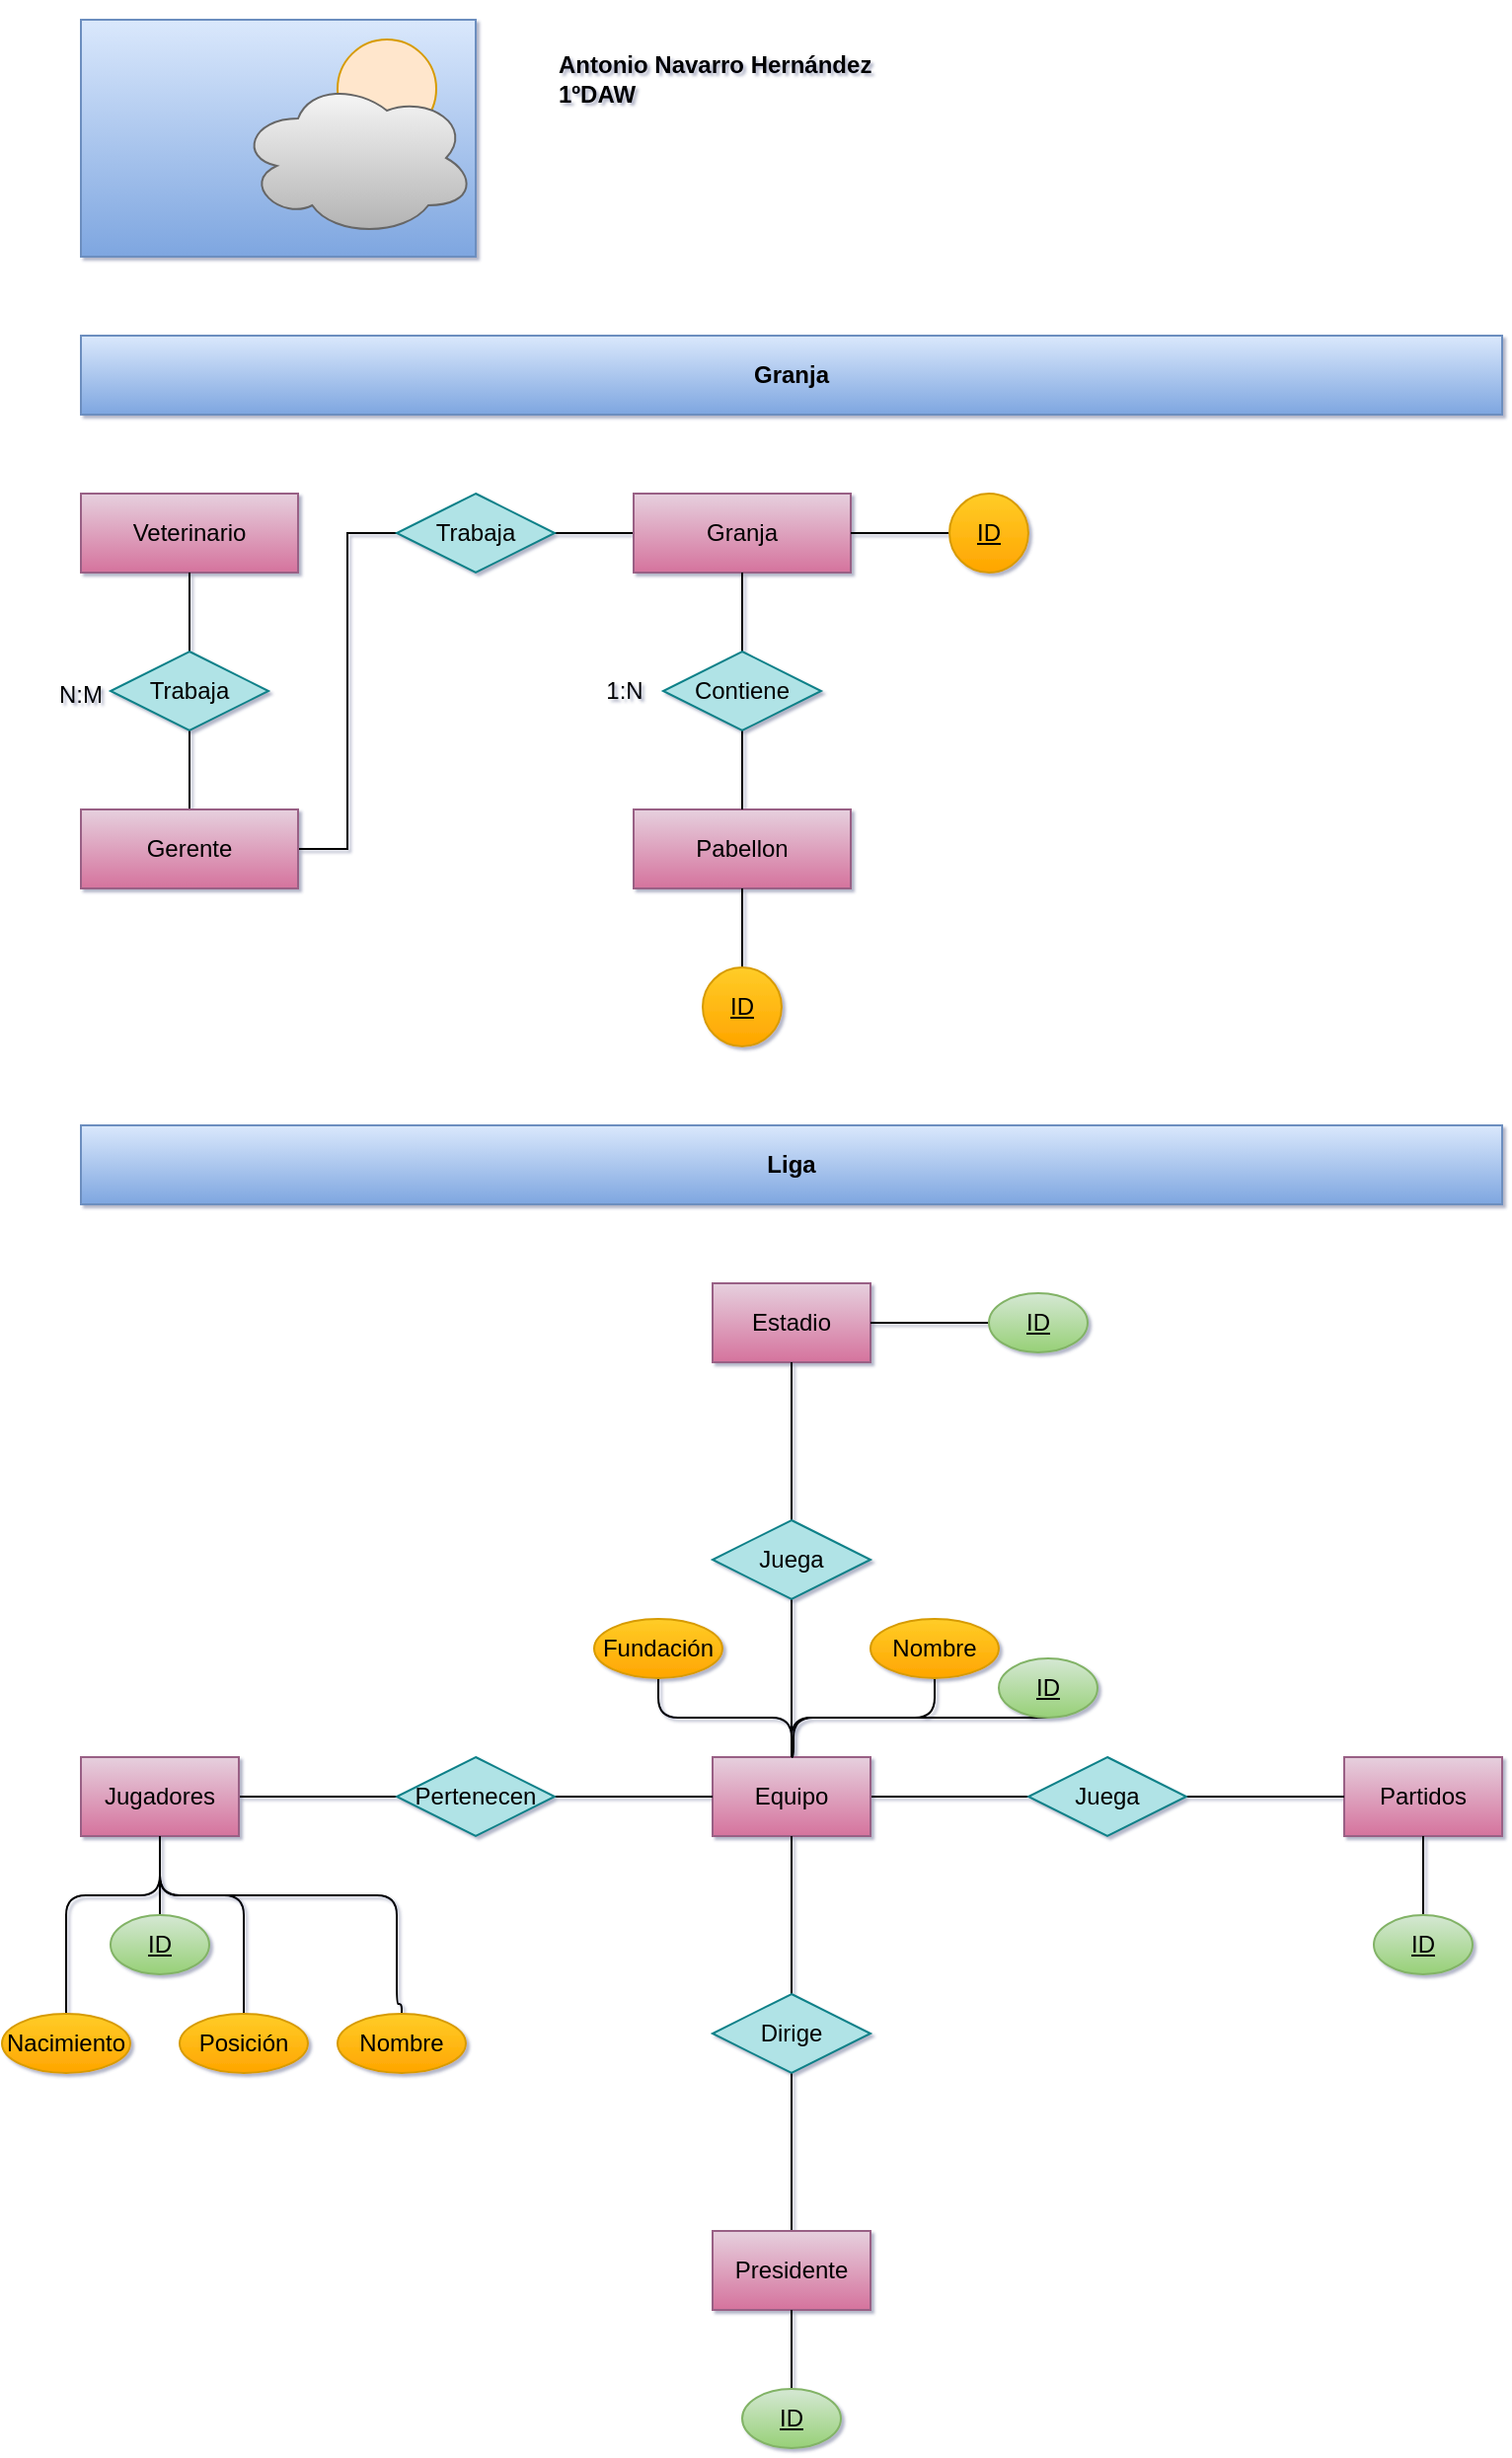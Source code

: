 <mxfile version="24.7.16">
  <diagram name="Página-1" id="0Pppa9BKXvAuz8G_iARb">
    <mxGraphModel dx="1434" dy="750" grid="1" gridSize="10" guides="1" tooltips="1" connect="1" arrows="1" fold="1" page="1" pageScale="1" pageWidth="827" pageHeight="1169" background="none" math="0" shadow="1">
      <root>
        <mxCell id="0" />
        <mxCell id="1" parent="0" />
        <mxCell id="WUPRvrQrmbS5LBofiHhi-1" value="" style="rounded=0;whiteSpace=wrap;html=1;fillColor=#dae8fc;gradientColor=#7ea6e0;strokeColor=#6c8ebf;" vertex="1" parent="1">
          <mxGeometry x="40" y="40" width="200" height="120" as="geometry" />
        </mxCell>
        <mxCell id="WUPRvrQrmbS5LBofiHhi-3" value="" style="ellipse;whiteSpace=wrap;html=1;fillColor=#ffe6cc;strokeColor=#d79b00;" vertex="1" parent="1">
          <mxGeometry x="170" y="50" width="50" height="50" as="geometry" />
        </mxCell>
        <mxCell id="WUPRvrQrmbS5LBofiHhi-2" value="" style="ellipse;shape=cloud;whiteSpace=wrap;html=1;fillColor=#f5f5f5;gradientColor=#b3b3b3;strokeColor=#666666;" vertex="1" parent="1">
          <mxGeometry x="120" y="70" width="120" height="80" as="geometry" />
        </mxCell>
        <mxCell id="WUPRvrQrmbS5LBofiHhi-6" value="&lt;div&gt;Veterinario&lt;/div&gt;" style="rounded=0;whiteSpace=wrap;html=1;fillColor=#e6d0de;gradientColor=#d5739d;strokeColor=#996185;" vertex="1" parent="1">
          <mxGeometry x="40" y="280" width="110" height="40" as="geometry" />
        </mxCell>
        <mxCell id="WUPRvrQrmbS5LBofiHhi-14" style="edgeStyle=orthogonalEdgeStyle;rounded=0;orthogonalLoop=1;jettySize=auto;html=1;exitX=0.5;exitY=0;exitDx=0;exitDy=0;entryX=0.5;entryY=1;entryDx=0;entryDy=0;endArrow=none;endFill=0;" edge="1" parent="1" source="WUPRvrQrmbS5LBofiHhi-7" target="WUPRvrQrmbS5LBofiHhi-8">
          <mxGeometry relative="1" as="geometry" />
        </mxCell>
        <mxCell id="WUPRvrQrmbS5LBofiHhi-17" style="edgeStyle=orthogonalEdgeStyle;rounded=0;orthogonalLoop=1;jettySize=auto;html=1;exitX=1;exitY=0.5;exitDx=0;exitDy=0;entryX=0;entryY=0.5;entryDx=0;entryDy=0;endArrow=none;endFill=0;" edge="1" parent="1" source="WUPRvrQrmbS5LBofiHhi-7" target="WUPRvrQrmbS5LBofiHhi-16">
          <mxGeometry relative="1" as="geometry" />
        </mxCell>
        <mxCell id="WUPRvrQrmbS5LBofiHhi-7" value="&lt;div&gt;Gerente&lt;/div&gt;" style="rounded=0;whiteSpace=wrap;html=1;fillColor=#e6d0de;gradientColor=#d5739d;strokeColor=#996185;" vertex="1" parent="1">
          <mxGeometry x="40" y="440" width="110" height="40" as="geometry" />
        </mxCell>
        <mxCell id="WUPRvrQrmbS5LBofiHhi-15" style="edgeStyle=orthogonalEdgeStyle;rounded=0;orthogonalLoop=1;jettySize=auto;html=1;exitX=0.5;exitY=0;exitDx=0;exitDy=0;endArrow=none;endFill=0;" edge="1" parent="1" source="WUPRvrQrmbS5LBofiHhi-8" target="WUPRvrQrmbS5LBofiHhi-6">
          <mxGeometry relative="1" as="geometry" />
        </mxCell>
        <mxCell id="WUPRvrQrmbS5LBofiHhi-8" value="&lt;div&gt;Trabaja&lt;/div&gt;" style="rhombus;whiteSpace=wrap;html=1;fillColor=#b0e3e6;strokeColor=#0e8088;" vertex="1" parent="1">
          <mxGeometry x="55" y="360" width="80" height="40" as="geometry" />
        </mxCell>
        <mxCell id="WUPRvrQrmbS5LBofiHhi-54" style="edgeStyle=orthogonalEdgeStyle;rounded=0;orthogonalLoop=1;jettySize=auto;html=1;exitX=1;exitY=0.5;exitDx=0;exitDy=0;entryX=0;entryY=0.5;entryDx=0;entryDy=0;endArrow=none;endFill=0;" edge="1" parent="1" source="WUPRvrQrmbS5LBofiHhi-16" target="WUPRvrQrmbS5LBofiHhi-45">
          <mxGeometry relative="1" as="geometry" />
        </mxCell>
        <mxCell id="WUPRvrQrmbS5LBofiHhi-16" value="&lt;div&gt;Trabaja&lt;/div&gt;" style="rhombus;whiteSpace=wrap;html=1;fillColor=#b0e3e6;strokeColor=#0e8088;" vertex="1" parent="1">
          <mxGeometry x="200" y="280" width="80" height="40" as="geometry" />
        </mxCell>
        <mxCell id="WUPRvrQrmbS5LBofiHhi-19" value="N:M" style="text;html=1;align=center;verticalAlign=middle;whiteSpace=wrap;rounded=0;" vertex="1" parent="1">
          <mxGeometry x="10" y="367" width="60" height="30" as="geometry" />
        </mxCell>
        <mxCell id="WUPRvrQrmbS5LBofiHhi-20" value="&lt;b&gt;Granja&lt;/b&gt;" style="text;html=1;align=center;verticalAlign=middle;whiteSpace=wrap;rounded=0;fillColor=#dae8fc;gradientColor=#7ea6e0;strokeColor=#6c8ebf;" vertex="1" parent="1">
          <mxGeometry x="40" y="200" width="720" height="40" as="geometry" />
        </mxCell>
        <mxCell id="WUPRvrQrmbS5LBofiHhi-21" value="&lt;b&gt;Liga&lt;/b&gt;" style="text;html=1;align=center;verticalAlign=middle;whiteSpace=wrap;rounded=0;fillColor=#dae8fc;gradientColor=#7ea6e0;strokeColor=#6c8ebf;" vertex="1" parent="1">
          <mxGeometry x="40" y="600" width="720" height="40" as="geometry" />
        </mxCell>
        <mxCell id="WUPRvrQrmbS5LBofiHhi-5" value="&lt;div&gt;Pabellon&lt;/div&gt;" style="rounded=0;whiteSpace=wrap;html=1;fillColor=#e6d0de;gradientColor=#d5739d;strokeColor=#996185;" vertex="1" parent="1">
          <mxGeometry x="320" y="440" width="110" height="40" as="geometry" />
        </mxCell>
        <mxCell id="WUPRvrQrmbS5LBofiHhi-28" style="edgeStyle=orthogonalEdgeStyle;rounded=0;orthogonalLoop=1;jettySize=auto;html=1;exitX=1;exitY=0.5;exitDx=0;exitDy=0;entryX=0;entryY=0.5;entryDx=0;entryDy=0;endArrow=none;endFill=0;" edge="1" parent="1" source="WUPRvrQrmbS5LBofiHhi-23" target="WUPRvrQrmbS5LBofiHhi-26">
          <mxGeometry relative="1" as="geometry" />
        </mxCell>
        <mxCell id="WUPRvrQrmbS5LBofiHhi-23" value="Jugadores" style="rounded=0;whiteSpace=wrap;html=1;fillColor=#e6d0de;gradientColor=#d5739d;strokeColor=#996185;" vertex="1" parent="1">
          <mxGeometry x="40" y="920" width="80" height="40" as="geometry" />
        </mxCell>
        <mxCell id="WUPRvrQrmbS5LBofiHhi-31" style="edgeStyle=orthogonalEdgeStyle;rounded=0;orthogonalLoop=1;jettySize=auto;html=1;exitX=1;exitY=0.5;exitDx=0;exitDy=0;entryX=0;entryY=0.5;entryDx=0;entryDy=0;endArrow=none;endFill=0;" edge="1" parent="1" source="WUPRvrQrmbS5LBofiHhi-24" target="WUPRvrQrmbS5LBofiHhi-27">
          <mxGeometry relative="1" as="geometry" />
        </mxCell>
        <mxCell id="WUPRvrQrmbS5LBofiHhi-91" style="edgeStyle=orthogonalEdgeStyle;rounded=0;orthogonalLoop=1;jettySize=auto;html=1;exitX=0.5;exitY=0;exitDx=0;exitDy=0;entryX=0.5;entryY=1;entryDx=0;entryDy=0;endArrow=none;endFill=0;" edge="1" parent="1" source="WUPRvrQrmbS5LBofiHhi-24" target="WUPRvrQrmbS5LBofiHhi-90">
          <mxGeometry relative="1" as="geometry" />
        </mxCell>
        <mxCell id="WUPRvrQrmbS5LBofiHhi-24" value="Equipo" style="rounded=0;whiteSpace=wrap;html=1;fillColor=#e6d0de;gradientColor=#d5739d;strokeColor=#996185;" vertex="1" parent="1">
          <mxGeometry x="360" y="920" width="80" height="40" as="geometry" />
        </mxCell>
        <mxCell id="WUPRvrQrmbS5LBofiHhi-25" value="&lt;div&gt;Partidos&lt;/div&gt;" style="rounded=0;whiteSpace=wrap;html=1;fillColor=#e6d0de;gradientColor=#d5739d;strokeColor=#996185;" vertex="1" parent="1">
          <mxGeometry x="680" y="920" width="80" height="40" as="geometry" />
        </mxCell>
        <mxCell id="WUPRvrQrmbS5LBofiHhi-29" style="edgeStyle=orthogonalEdgeStyle;rounded=0;orthogonalLoop=1;jettySize=auto;html=1;exitX=1;exitY=0.5;exitDx=0;exitDy=0;entryX=0;entryY=0.5;entryDx=0;entryDy=0;endArrow=none;endFill=0;" edge="1" parent="1" source="WUPRvrQrmbS5LBofiHhi-26" target="WUPRvrQrmbS5LBofiHhi-24">
          <mxGeometry relative="1" as="geometry" />
        </mxCell>
        <mxCell id="WUPRvrQrmbS5LBofiHhi-26" value="Pertenecen" style="rhombus;whiteSpace=wrap;html=1;fillColor=#b0e3e6;strokeColor=#0e8088;" vertex="1" parent="1">
          <mxGeometry x="200" y="920" width="80" height="40" as="geometry" />
        </mxCell>
        <mxCell id="WUPRvrQrmbS5LBofiHhi-32" style="edgeStyle=orthogonalEdgeStyle;rounded=0;orthogonalLoop=1;jettySize=auto;html=1;exitX=1;exitY=0.5;exitDx=0;exitDy=0;entryX=0;entryY=0.5;entryDx=0;entryDy=0;endArrow=none;endFill=0;" edge="1" parent="1" source="WUPRvrQrmbS5LBofiHhi-27" target="WUPRvrQrmbS5LBofiHhi-25">
          <mxGeometry relative="1" as="geometry" />
        </mxCell>
        <mxCell id="WUPRvrQrmbS5LBofiHhi-27" value="&lt;div&gt;Juega&lt;/div&gt;" style="rhombus;whiteSpace=wrap;html=1;fillColor=#b0e3e6;strokeColor=#0e8088;" vertex="1" parent="1">
          <mxGeometry x="520" y="920" width="80" height="40" as="geometry" />
        </mxCell>
        <mxCell id="WUPRvrQrmbS5LBofiHhi-35" style="edgeStyle=orthogonalEdgeStyle;rounded=0;orthogonalLoop=1;jettySize=auto;html=1;exitX=0.5;exitY=0;exitDx=0;exitDy=0;entryX=0.5;entryY=1;entryDx=0;entryDy=0;endArrow=none;endFill=0;" edge="1" parent="1" source="WUPRvrQrmbS5LBofiHhi-33" target="WUPRvrQrmbS5LBofiHhi-34">
          <mxGeometry relative="1" as="geometry" />
        </mxCell>
        <mxCell id="WUPRvrQrmbS5LBofiHhi-33" value="Presidente" style="rounded=0;whiteSpace=wrap;html=1;fillColor=#e6d0de;gradientColor=#d5739d;strokeColor=#996185;" vertex="1" parent="1">
          <mxGeometry x="360" y="1160" width="80" height="40" as="geometry" />
        </mxCell>
        <mxCell id="WUPRvrQrmbS5LBofiHhi-36" style="edgeStyle=orthogonalEdgeStyle;rounded=0;orthogonalLoop=1;jettySize=auto;html=1;exitX=0.5;exitY=0;exitDx=0;exitDy=0;entryX=0.5;entryY=1;entryDx=0;entryDy=0;endArrow=none;endFill=0;" edge="1" parent="1" source="WUPRvrQrmbS5LBofiHhi-34" target="WUPRvrQrmbS5LBofiHhi-24">
          <mxGeometry relative="1" as="geometry" />
        </mxCell>
        <mxCell id="WUPRvrQrmbS5LBofiHhi-34" value="&lt;div&gt;Dirige&lt;/div&gt;" style="rhombus;whiteSpace=wrap;html=1;fillColor=#b0e3e6;strokeColor=#0e8088;" vertex="1" parent="1">
          <mxGeometry x="360" y="1040" width="80" height="40" as="geometry" />
        </mxCell>
        <mxCell id="WUPRvrQrmbS5LBofiHhi-41" style="edgeStyle=orthogonalEdgeStyle;rounded=0;orthogonalLoop=1;jettySize=auto;html=1;exitX=0.5;exitY=0;exitDx=0;exitDy=0;entryX=0.5;entryY=1;entryDx=0;entryDy=0;endArrow=none;endFill=0;" edge="1" parent="1" source="WUPRvrQrmbS5LBofiHhi-37" target="WUPRvrQrmbS5LBofiHhi-23">
          <mxGeometry relative="1" as="geometry" />
        </mxCell>
        <mxCell id="WUPRvrQrmbS5LBofiHhi-37" value="&lt;u&gt;ID&lt;/u&gt;" style="ellipse;whiteSpace=wrap;html=1;fillColor=#d5e8d4;strokeColor=#82b366;gradientColor=#97d077;" vertex="1" parent="1">
          <mxGeometry x="55" y="1000" width="50" height="30" as="geometry" />
        </mxCell>
        <mxCell id="WUPRvrQrmbS5LBofiHhi-40" style="edgeStyle=orthogonalEdgeStyle;rounded=0;orthogonalLoop=1;jettySize=auto;html=1;entryX=0.5;entryY=1;entryDx=0;entryDy=0;endArrow=none;endFill=0;" edge="1" parent="1" source="WUPRvrQrmbS5LBofiHhi-38" target="WUPRvrQrmbS5LBofiHhi-33">
          <mxGeometry relative="1" as="geometry" />
        </mxCell>
        <mxCell id="WUPRvrQrmbS5LBofiHhi-38" value="&lt;u&gt;ID&lt;/u&gt;" style="ellipse;whiteSpace=wrap;html=1;fillColor=#d5e8d4;strokeColor=#82b366;gradientColor=#97d077;" vertex="1" parent="1">
          <mxGeometry x="375" y="1240" width="50" height="30" as="geometry" />
        </mxCell>
        <mxCell id="WUPRvrQrmbS5LBofiHhi-42" style="edgeStyle=orthogonalEdgeStyle;rounded=0;orthogonalLoop=1;jettySize=auto;html=1;exitX=0.5;exitY=0;exitDx=0;exitDy=0;entryX=0.5;entryY=1;entryDx=0;entryDy=0;strokeColor=default;endArrow=none;endFill=0;" edge="1" parent="1" source="WUPRvrQrmbS5LBofiHhi-39" target="WUPRvrQrmbS5LBofiHhi-25">
          <mxGeometry relative="1" as="geometry" />
        </mxCell>
        <mxCell id="WUPRvrQrmbS5LBofiHhi-39" value="&lt;u&gt;ID&lt;/u&gt;" style="ellipse;whiteSpace=wrap;html=1;fillColor=#d5e8d4;strokeColor=#82b366;gradientColor=#97d077;" vertex="1" parent="1">
          <mxGeometry x="695" y="1000" width="50" height="30" as="geometry" />
        </mxCell>
        <mxCell id="WUPRvrQrmbS5LBofiHhi-44" style="edgeStyle=orthogonalEdgeStyle;rounded=0;orthogonalLoop=1;jettySize=auto;html=1;exitX=0.5;exitY=0;exitDx=0;exitDy=0;entryX=0.5;entryY=1;entryDx=0;entryDy=0;endArrow=none;endFill=0;" edge="1" parent="1" source="WUPRvrQrmbS5LBofiHhi-43" target="WUPRvrQrmbS5LBofiHhi-5">
          <mxGeometry relative="1" as="geometry" />
        </mxCell>
        <mxCell id="WUPRvrQrmbS5LBofiHhi-43" value="&lt;u&gt;ID&lt;/u&gt;" style="ellipse;whiteSpace=wrap;html=1;fillColor=#ffcd28;gradientColor=#ffa500;strokeColor=#d79b00;" vertex="1" parent="1">
          <mxGeometry x="355" y="520" width="40" height="40" as="geometry" />
        </mxCell>
        <mxCell id="WUPRvrQrmbS5LBofiHhi-45" value="&lt;div&gt;Granja&lt;/div&gt;" style="rounded=0;whiteSpace=wrap;html=1;fillColor=#e6d0de;gradientColor=#d5739d;strokeColor=#996185;" vertex="1" parent="1">
          <mxGeometry x="320" y="280" width="110" height="40" as="geometry" />
        </mxCell>
        <mxCell id="WUPRvrQrmbS5LBofiHhi-47" style="edgeStyle=orthogonalEdgeStyle;rounded=0;orthogonalLoop=1;jettySize=auto;html=1;exitX=0.5;exitY=0;exitDx=0;exitDy=0;entryX=0.5;entryY=1;entryDx=0;entryDy=0;endArrow=none;endFill=0;" edge="1" parent="1" source="WUPRvrQrmbS5LBofiHhi-46" target="WUPRvrQrmbS5LBofiHhi-45">
          <mxGeometry relative="1" as="geometry" />
        </mxCell>
        <mxCell id="WUPRvrQrmbS5LBofiHhi-48" style="edgeStyle=orthogonalEdgeStyle;rounded=0;orthogonalLoop=1;jettySize=auto;html=1;exitX=0.5;exitY=1;exitDx=0;exitDy=0;entryX=0.5;entryY=0;entryDx=0;entryDy=0;endArrow=none;endFill=0;" edge="1" parent="1" source="WUPRvrQrmbS5LBofiHhi-46" target="WUPRvrQrmbS5LBofiHhi-5">
          <mxGeometry relative="1" as="geometry" />
        </mxCell>
        <mxCell id="WUPRvrQrmbS5LBofiHhi-46" value="Contiene" style="rhombus;whiteSpace=wrap;html=1;fillColor=#b0e3e6;strokeColor=#0e8088;" vertex="1" parent="1">
          <mxGeometry x="335" y="360" width="80" height="40" as="geometry" />
        </mxCell>
        <mxCell id="WUPRvrQrmbS5LBofiHhi-51" style="edgeStyle=orthogonalEdgeStyle;rounded=0;orthogonalLoop=1;jettySize=auto;html=1;exitX=0;exitY=0.5;exitDx=0;exitDy=0;endArrow=none;endFill=0;" edge="1" parent="1" source="WUPRvrQrmbS5LBofiHhi-49" target="WUPRvrQrmbS5LBofiHhi-45">
          <mxGeometry relative="1" as="geometry" />
        </mxCell>
        <mxCell id="WUPRvrQrmbS5LBofiHhi-49" value="&lt;u&gt;ID&lt;/u&gt;" style="ellipse;whiteSpace=wrap;html=1;fillColor=#ffcd28;gradientColor=#ffa500;strokeColor=#d79b00;" vertex="1" parent="1">
          <mxGeometry x="480" y="280" width="40" height="40" as="geometry" />
        </mxCell>
        <mxCell id="WUPRvrQrmbS5LBofiHhi-53" value="1:N" style="text;html=1;align=center;verticalAlign=middle;resizable=0;points=[];autosize=1;strokeColor=none;fillColor=none;" vertex="1" parent="1">
          <mxGeometry x="295" y="365" width="40" height="30" as="geometry" />
        </mxCell>
        <mxCell id="WUPRvrQrmbS5LBofiHhi-55" value="&lt;div align=&quot;left&quot;&gt;&lt;b&gt;Antonio Navarro Hernández&lt;/b&gt;&lt;/div&gt;&lt;div align=&quot;left&quot;&gt;&lt;b&gt;1ºDAW&lt;br&gt;&lt;/b&gt;&lt;/div&gt;" style="text;html=1;align=left;verticalAlign=middle;whiteSpace=wrap;rounded=0;" vertex="1" parent="1">
          <mxGeometry x="280" y="30" width="180" height="80" as="geometry" />
        </mxCell>
        <mxCell id="WUPRvrQrmbS5LBofiHhi-57" style="edgeStyle=orthogonalEdgeStyle;rounded=1;orthogonalLoop=1;jettySize=auto;html=1;exitX=0.5;exitY=0;exitDx=0;exitDy=0;entryX=0.5;entryY=1;entryDx=0;entryDy=0;endArrow=none;endFill=0;curved=0;" edge="1" parent="1">
          <mxGeometry relative="1" as="geometry">
            <mxPoint x="32.5" y="1050" as="sourcePoint" />
            <mxPoint x="80" y="962" as="targetPoint" />
            <Array as="points">
              <mxPoint x="33" y="990" />
              <mxPoint x="80" y="990" />
            </Array>
          </mxGeometry>
        </mxCell>
        <mxCell id="WUPRvrQrmbS5LBofiHhi-56" value="Nacimiento" style="ellipse;whiteSpace=wrap;html=1;fillColor=#ffcd28;strokeColor=#d79b00;gradientColor=#ffa500;" vertex="1" parent="1">
          <mxGeometry y="1050" width="65" height="30" as="geometry" />
        </mxCell>
        <mxCell id="WUPRvrQrmbS5LBofiHhi-59" style="edgeStyle=orthogonalEdgeStyle;rounded=1;orthogonalLoop=1;jettySize=auto;html=1;exitX=0.5;exitY=0;exitDx=0;exitDy=0;entryX=0.5;entryY=1;entryDx=0;entryDy=0;endArrow=none;endFill=0;curved=0;" edge="1" parent="1" source="WUPRvrQrmbS5LBofiHhi-58" target="WUPRvrQrmbS5LBofiHhi-23">
          <mxGeometry relative="1" as="geometry">
            <Array as="points">
              <mxPoint x="123" y="990" />
              <mxPoint x="80" y="990" />
            </Array>
          </mxGeometry>
        </mxCell>
        <mxCell id="WUPRvrQrmbS5LBofiHhi-58" value="Posición" style="ellipse;whiteSpace=wrap;html=1;fillColor=#ffcd28;strokeColor=#d79b00;gradientColor=#ffa500;" vertex="1" parent="1">
          <mxGeometry x="90" y="1050" width="65" height="30" as="geometry" />
        </mxCell>
        <mxCell id="WUPRvrQrmbS5LBofiHhi-61" style="edgeStyle=orthogonalEdgeStyle;rounded=1;orthogonalLoop=1;jettySize=auto;html=1;exitX=0.5;exitY=0;exitDx=0;exitDy=0;entryX=0.5;entryY=1;entryDx=0;entryDy=0;endArrow=none;endFill=0;curved=0;" edge="1" parent="1" source="WUPRvrQrmbS5LBofiHhi-60" target="WUPRvrQrmbS5LBofiHhi-23">
          <mxGeometry relative="1" as="geometry">
            <Array as="points">
              <mxPoint x="200" y="1045" />
              <mxPoint x="200" y="990" />
              <mxPoint x="80" y="990" />
            </Array>
          </mxGeometry>
        </mxCell>
        <mxCell id="WUPRvrQrmbS5LBofiHhi-60" value="Nombre" style="ellipse;whiteSpace=wrap;html=1;fillColor=#ffcd28;strokeColor=#d79b00;gradientColor=#ffa500;" vertex="1" parent="1">
          <mxGeometry x="170" y="1050" width="65" height="30" as="geometry" />
        </mxCell>
        <mxCell id="WUPRvrQrmbS5LBofiHhi-93" style="edgeStyle=orthogonalEdgeStyle;rounded=1;orthogonalLoop=1;jettySize=auto;html=1;exitX=0.5;exitY=1;exitDx=0;exitDy=0;curved=0;endArrow=none;endFill=0;" edge="1" parent="1" source="WUPRvrQrmbS5LBofiHhi-62" target="WUPRvrQrmbS5LBofiHhi-24">
          <mxGeometry relative="1" as="geometry" />
        </mxCell>
        <mxCell id="WUPRvrQrmbS5LBofiHhi-62" value="Nombre" style="ellipse;whiteSpace=wrap;html=1;fillColor=#ffcd28;strokeColor=#d79b00;gradientColor=#ffa500;" vertex="1" parent="1">
          <mxGeometry x="440" y="850" width="65" height="30" as="geometry" />
        </mxCell>
        <mxCell id="WUPRvrQrmbS5LBofiHhi-65" value="Estadio" style="rounded=0;whiteSpace=wrap;html=1;fillColor=#e6d0de;gradientColor=#d5739d;strokeColor=#996185;" vertex="1" parent="1">
          <mxGeometry x="360" y="680" width="80" height="40" as="geometry" />
        </mxCell>
        <mxCell id="WUPRvrQrmbS5LBofiHhi-92" style="edgeStyle=orthogonalEdgeStyle;rounded=0;orthogonalLoop=1;jettySize=auto;html=1;exitX=0.5;exitY=0;exitDx=0;exitDy=0;endArrow=none;endFill=0;" edge="1" parent="1" source="WUPRvrQrmbS5LBofiHhi-90" target="WUPRvrQrmbS5LBofiHhi-65">
          <mxGeometry relative="1" as="geometry" />
        </mxCell>
        <mxCell id="WUPRvrQrmbS5LBofiHhi-90" value="Juega" style="rhombus;whiteSpace=wrap;html=1;fillColor=#b0e3e6;strokeColor=#0e8088;" vertex="1" parent="1">
          <mxGeometry x="360" y="800" width="80" height="40" as="geometry" />
        </mxCell>
        <mxCell id="WUPRvrQrmbS5LBofiHhi-96" style="edgeStyle=orthogonalEdgeStyle;rounded=1;orthogonalLoop=1;jettySize=auto;html=1;exitX=0.5;exitY=1;exitDx=0;exitDy=0;endArrow=none;endFill=0;curved=0;" edge="1" parent="1" source="WUPRvrQrmbS5LBofiHhi-95">
          <mxGeometry relative="1" as="geometry">
            <mxPoint x="400" y="920" as="targetPoint" />
            <Array as="points">
              <mxPoint x="401" y="900" />
            </Array>
          </mxGeometry>
        </mxCell>
        <mxCell id="WUPRvrQrmbS5LBofiHhi-95" value="&lt;u&gt;ID&lt;/u&gt;" style="ellipse;whiteSpace=wrap;html=1;fillColor=#d5e8d4;strokeColor=#82b366;gradientColor=#97d077;" vertex="1" parent="1">
          <mxGeometry x="505" y="870" width="50" height="30" as="geometry" />
        </mxCell>
        <mxCell id="WUPRvrQrmbS5LBofiHhi-98" style="edgeStyle=orthogonalEdgeStyle;rounded=0;orthogonalLoop=1;jettySize=auto;html=1;exitX=0;exitY=0.5;exitDx=0;exitDy=0;endArrow=none;endFill=0;" edge="1" parent="1" source="WUPRvrQrmbS5LBofiHhi-97" target="WUPRvrQrmbS5LBofiHhi-65">
          <mxGeometry relative="1" as="geometry" />
        </mxCell>
        <mxCell id="WUPRvrQrmbS5LBofiHhi-97" value="&lt;u&gt;ID&lt;/u&gt;" style="ellipse;whiteSpace=wrap;html=1;fillColor=#d5e8d4;strokeColor=#82b366;gradientColor=#97d077;" vertex="1" parent="1">
          <mxGeometry x="500" y="685" width="50" height="30" as="geometry" />
        </mxCell>
        <mxCell id="WUPRvrQrmbS5LBofiHhi-100" style="edgeStyle=orthogonalEdgeStyle;rounded=1;orthogonalLoop=1;jettySize=auto;html=1;exitX=0.5;exitY=1;exitDx=0;exitDy=0;entryX=0.5;entryY=0;entryDx=0;entryDy=0;endArrow=none;endFill=0;curved=0;" edge="1" parent="1" source="WUPRvrQrmbS5LBofiHhi-99" target="WUPRvrQrmbS5LBofiHhi-24">
          <mxGeometry relative="1" as="geometry" />
        </mxCell>
        <mxCell id="WUPRvrQrmbS5LBofiHhi-99" value="&lt;div&gt;Fundación&lt;/div&gt;" style="ellipse;whiteSpace=wrap;html=1;fillColor=#ffcd28;strokeColor=#d79b00;gradientColor=#ffa500;" vertex="1" parent="1">
          <mxGeometry x="300" y="850" width="65" height="30" as="geometry" />
        </mxCell>
      </root>
    </mxGraphModel>
  </diagram>
</mxfile>
